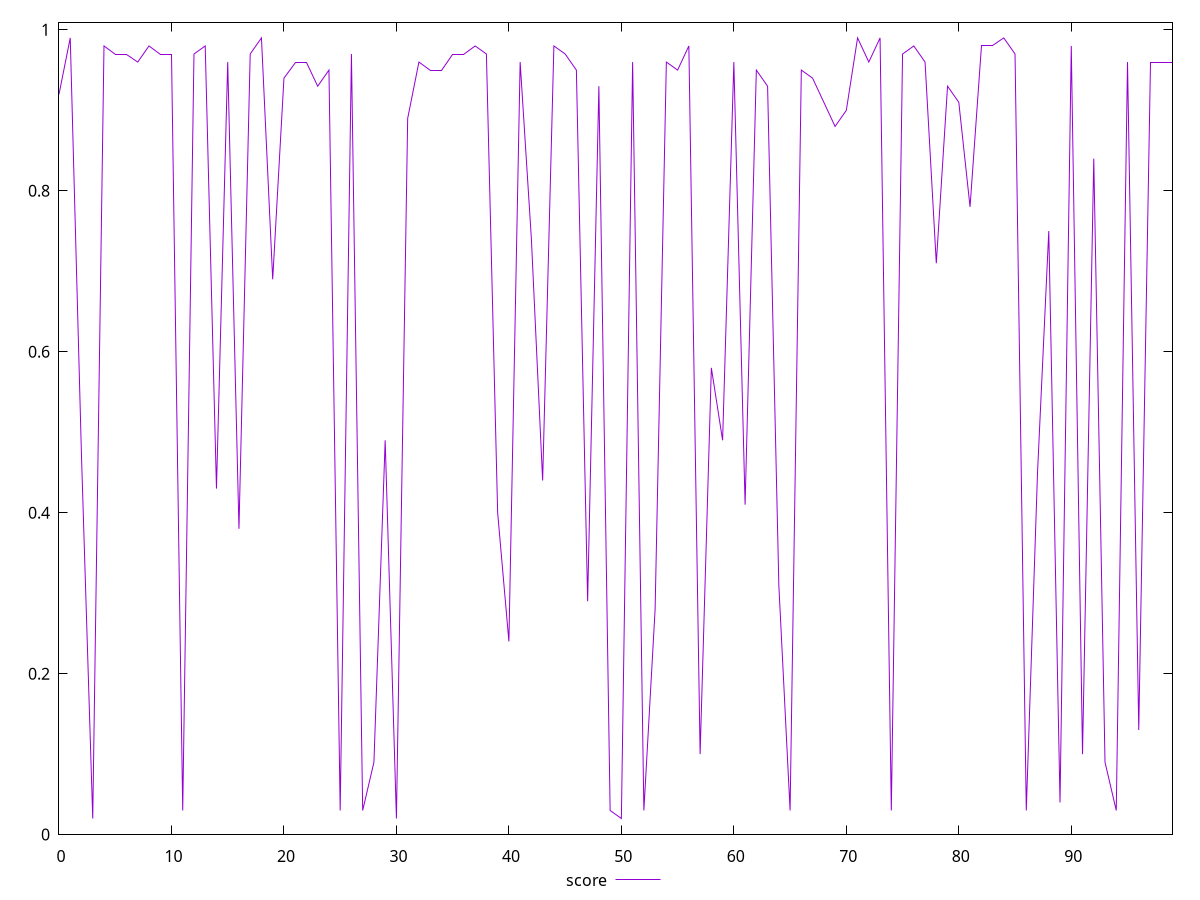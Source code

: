 reset

$score <<EOF
0 0.92
1 0.99
2 0.47
3 0.02
4 0.98
5 0.97
6 0.97
7 0.96
8 0.98
9 0.97
10 0.97
11 0.03
12 0.97
13 0.98
14 0.43
15 0.96
16 0.38
17 0.97
18 0.99
19 0.69
20 0.94
21 0.96
22 0.96
23 0.93
24 0.95
25 0.03
26 0.97
27 0.03
28 0.09
29 0.49
30 0.02
31 0.89
32 0.96
33 0.95
34 0.95
35 0.97
36 0.97
37 0.98
38 0.97
39 0.4
40 0.24
41 0.96
42 0.74
43 0.44
44 0.98
45 0.97
46 0.95
47 0.29
48 0.93
49 0.03
50 0.02
51 0.96
52 0.03
53 0.28
54 0.96
55 0.95
56 0.98
57 0.1
58 0.58
59 0.49
60 0.96
61 0.41
62 0.95
63 0.93
64 0.31
65 0.03
66 0.95
67 0.94
68 0.91
69 0.88
70 0.9
71 0.99
72 0.96
73 0.99
74 0.03
75 0.97
76 0.98
77 0.96
78 0.71
79 0.93
80 0.91
81 0.78
82 0.98
83 0.98
84 0.99
85 0.97
86 0.03
87 0.45
88 0.75
89 0.04
90 0.98
91 0.1
92 0.84
93 0.09
94 0.03
95 0.96
96 0.13
97 0.96
98 0.96
99 0.96
EOF

set key outside below
set xrange [0:99]
set yrange [0.0005999999999999998:1.0094]
set trange [0.0005999999999999998:1.0094]
set terminal svg size 640, 500 enhanced background rgb 'white'
set output "reports/report_00028_2021-02-24T12-49-42.674Z/largest-contentful-paint/samples/agenda/score/values.svg"

plot $score title "score" with line

reset
